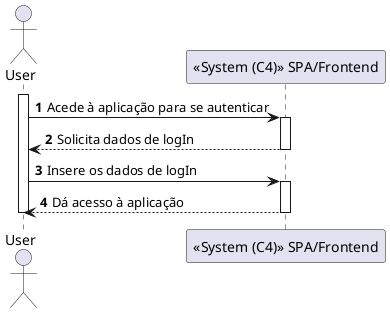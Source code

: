 @startuml
autonumber
actor "User" as GC

activate GC

GC -> "<<System (C4)>> SPA/Frontend" : Acede à aplicação para se autenticar
activate "<<System (C4)>> SPA/Frontend"
"<<System (C4)>> SPA/Frontend"  --> GC : Solicita dados de logIn
deactivate "<<System (C4)>> SPA/Frontend"
GC -> "<<System (C4)>> SPA/Frontend"  : Insere os dados de logIn
activate "<<System (C4)>> SPA/Frontend"

"<<System (C4)>> SPA/Frontend"  --> GC : Dá acesso à aplicação
deactivate "<<System (C4)>> SPA/Frontend"

deactivate GC

@enduml
